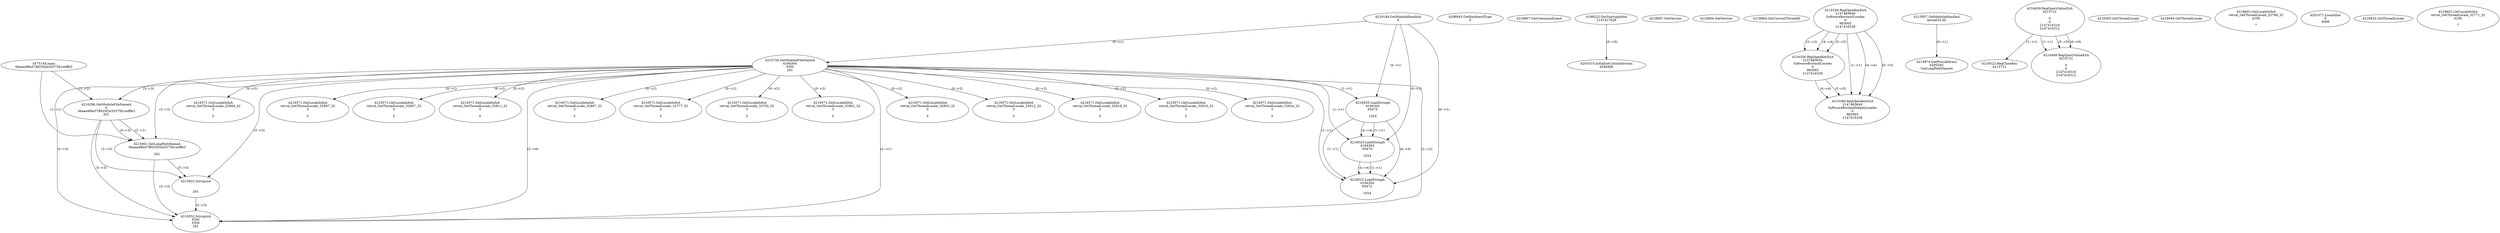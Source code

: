 // Global SCDG with merge call
digraph {
	0 [label="4575104.main
06aaa4f6e57ff435f2e20375b1edffe3"]
	1 [label="4219184.GetModuleHandleA
0"]
	2 [label="4206845.GetKeyboardType
0"]
	3 [label="4218867.GetCommandLineA
"]
	4 [label="4199222.GetStartupInfoA
2147417628"]
	5 [label="4218887.GetVersion
"]
	6 [label="4218904.GetVersion
"]
	7 [label="4218964.GetCurrentThreadId
"]
	8 [label="4215726.GetModuleFileNameA
4194304
PZM
261"]
	1 -> 8 [label="(0-->1)"]
	9 [label="4216296.GetModuleFileNameA
0
06aaa4f6e57ff435f2e20375b1edffe3
261"]
	0 -> 9 [label="(1-->2)"]
	8 -> 9 [label="(3-->3)"]
	10 [label="4216326.RegOpenKeyExA
2147483649
Software\Borland\Locales
0
983065
2147416328"]
	11 [label="4216356.RegOpenKeyExA
2147483650
Software\Borland\Locales
0
983065
2147416328"]
	10 -> 11 [label="(2-->2)"]
	10 -> 11 [label="(4-->4)"]
	10 -> 11 [label="(5-->5)"]
	12 [label="4215857.GetModuleHandleA
kernel32.dll"]
	13 [label="4215874.GetProcAddress
6295592
GetLongPathNameA"]
	12 -> 13 [label="(0-->1)"]
	14 [label="4215901.GetLongPathNameA
06aaa4f6e57ff435f2e20375b1edffe3

261"]
	0 -> 14 [label="(1-->1)"]
	9 -> 14 [label="(2-->1)"]
	8 -> 14 [label="(3-->3)"]
	9 -> 14 [label="(3-->3)"]
	15 [label="4215922.lstrcpynA


261"]
	8 -> 15 [label="(3-->3)"]
	9 -> 15 [label="(3-->3)"]
	14 -> 15 [label="(3-->3)"]
	16 [label="4216459.RegQueryValueExA
4215731

0
0
2147416318
2147416312"]
	17 [label="4216523.RegCloseKey
4215731"]
	16 -> 17 [label="(1-->1)"]
	18 [label="4216552.lstrcpynA
PZM
PZM
261"]
	8 -> 18 [label="(2-->1)"]
	8 -> 18 [label="(2-->2)"]
	8 -> 18 [label="(3-->3)"]
	9 -> 18 [label="(3-->3)"]
	14 -> 18 [label="(3-->3)"]
	15 -> 18 [label="(3-->3)"]
	8 -> 18 [label="(2-->0)"]
	19 [label="4216565.GetThreadLocale
"]
	20 [label="4216571.GetLocaleInfoA
retval_GetThreadLocale_32804_32
3

5"]
	8 -> 20 [label="(0-->2)"]
	21 [label="4218525.LoadStringA
4194304
65475

1024"]
	1 -> 21 [label="(0-->1)"]
	8 -> 21 [label="(1-->1)"]
	22 [label="4218525.LoadStringA
4194304
65474

1024"]
	1 -> 22 [label="(0-->1)"]
	8 -> 22 [label="(1-->1)"]
	21 -> 22 [label="(1-->1)"]
	21 -> 22 [label="(4-->4)"]
	23 [label="4218525.LoadStringA
4194304
65472

1024"]
	1 -> 23 [label="(0-->1)"]
	8 -> 23 [label="(1-->1)"]
	21 -> 23 [label="(1-->1)"]
	22 -> 23 [label="(1-->1)"]
	21 -> 23 [label="(4-->4)"]
	22 -> 23 [label="(4-->4)"]
	24 [label="4218949.GetThreadLocale
"]
	25 [label="4218602.GetLocaleInfoA
retval_GetThreadLocale_32768_32
4100

7"]
	26 [label="4216386.RegOpenKeyExA
2147483649
Software\Borland\Delphi\Locales
0
983065
2147416328"]
	10 -> 26 [label="(1-->1)"]
	10 -> 26 [label="(4-->4)"]
	11 -> 26 [label="(4-->4)"]
	10 -> 26 [label="(5-->5)"]
	11 -> 26 [label="(5-->5)"]
	27 [label="4216571.GetLocaleInfoA
retval_GetThreadLocale_32887_32
3

5"]
	8 -> 27 [label="(0-->2)"]
	28 [label="4201010.InitializeCriticalSection
4584908"]
	4 -> 28 [label="(0-->0)"]
	29 [label="4201071.LocalAlloc
0
4088"]
	30 [label="4218932.GetThreadLocale
"]
	31 [label="4218602.GetLocaleInfoA
retval_GetThreadLocale_32771_32
4100

7"]
	32 [label="4216489.RegQueryValueExA
4215731

0
0
2147416318
2147416312"]
	16 -> 32 [label="(1-->1)"]
	16 -> 32 [label="(5-->5)"]
	16 -> 32 [label="(6-->6)"]
	33 [label="4216571.GetLocaleInfoA
retval_GetThreadLocale_32907_32
3

5"]
	8 -> 33 [label="(0-->2)"]
	34 [label="4216571.GetLocaleInfoA
retval_GetThreadLocale_32811_32
3

5"]
	8 -> 34 [label="(0-->2)"]
	35 [label="4216571.GetLocaleInfoA
retval_GetThreadLocale_32807_32
3

5"]
	8 -> 35 [label="(0-->2)"]
	36 [label="4216571.GetLocaleInfoA
retval_GetThreadLocale_32777_32
3

5"]
	8 -> 36 [label="(0-->2)"]
	37 [label="4216571.GetLocaleInfoA
retval_GetThreadLocale_32792_32
3

5"]
	8 -> 37 [label="(0-->2)"]
	38 [label="4216571.GetLocaleInfoA
retval_GetThreadLocale_32801_32
3

5"]
	8 -> 38 [label="(0-->2)"]
	39 [label="4216571.GetLocaleInfoA
retval_GetThreadLocale_32803_32
3

5"]
	8 -> 39 [label="(0-->2)"]
	40 [label="4216571.GetLocaleInfoA
retval_GetThreadLocale_32812_32
3

5"]
	8 -> 40 [label="(0-->2)"]
	41 [label="4216571.GetLocaleInfoA
retval_GetThreadLocale_32818_32
3

5"]
	8 -> 41 [label="(0-->2)"]
	42 [label="4216571.GetLocaleInfoA
retval_GetThreadLocale_32816_32
3

5"]
	8 -> 42 [label="(0-->2)"]
	43 [label="4216571.GetLocaleInfoA
retval_GetThreadLocale_32824_32
3

5"]
	8 -> 43 [label="(0-->2)"]
}
